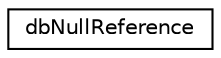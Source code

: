 digraph "Graphical Class Hierarchy"
{
 // INTERACTIVE_SVG=YES
 // LATEX_PDF_SIZE
  edge [fontname="Helvetica",fontsize="10",labelfontname="Helvetica",labelfontsize="10"];
  node [fontname="Helvetica",fontsize="10",shape=record];
  rankdir="LR";
  Node0 [label="dbNullReference",height=0.2,width=0.4,color="black", fillcolor="white", style="filled",URL="$classdbNullReference.html",tooltip=" "];
}
